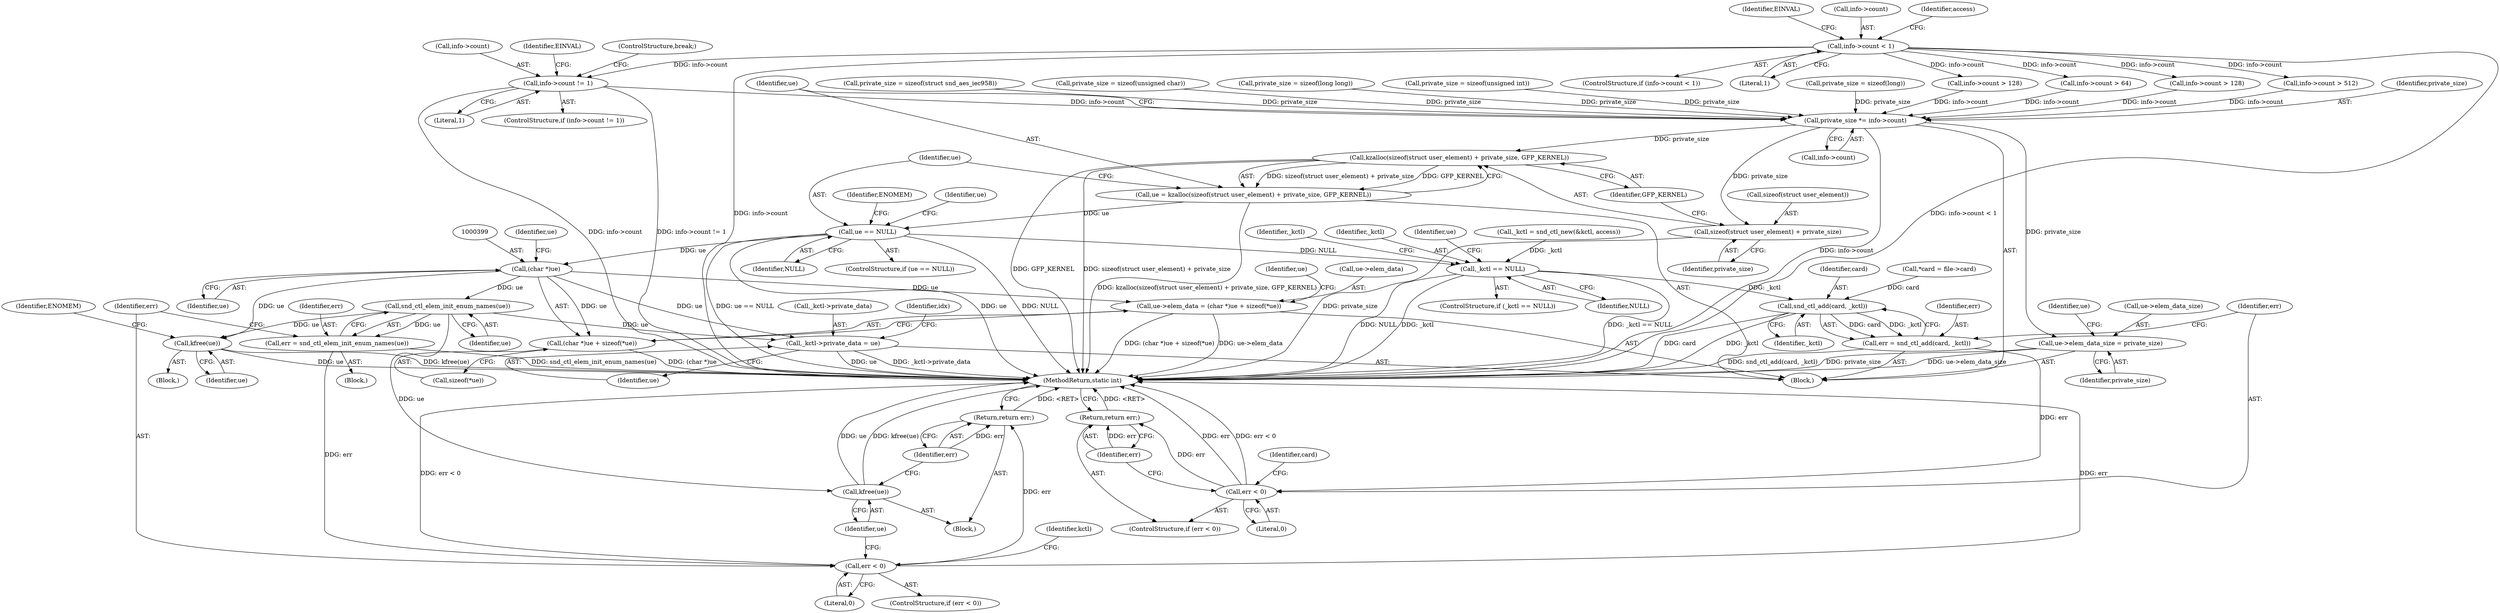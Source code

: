 digraph "0_linux_82262a46627bebb0febcc26664746c25cef08563@pointer" {
"1000342" [label="(Call,info->count != 1)"];
"1000119" [label="(Call,info->count < 1)"];
"1000355" [label="(Call,private_size *= info->count)"];
"1000362" [label="(Call,kzalloc(sizeof(struct user_element) + private_size, GFP_KERNEL))"];
"1000360" [label="(Call,ue = kzalloc(sizeof(struct user_element) + private_size, GFP_KERNEL))"];
"1000369" [label="(Call,ue == NULL)"];
"1000398" [label="(Call,(char *)ue)"];
"1000393" [label="(Call,ue->elem_data = (char *)ue + sizeof(*ue))"];
"1000397" [label="(Call,(char *)ue + sizeof(*ue))"];
"1000420" [label="(Call,snd_ctl_elem_init_enum_names(ue))"];
"1000418" [label="(Call,err = snd_ctl_elem_init_enum_names(ue))"];
"1000423" [label="(Call,err < 0)"];
"1000429" [label="(Return,return err;)"];
"1000427" [label="(Call,kfree(ue))"];
"1000451" [label="(Call,kfree(ue))"];
"1000456" [label="(Call,_kctl->private_data = ue)"];
"1000443" [label="(Call,_kctl == NULL)"];
"1000483" [label="(Call,snd_ctl_add(card, _kctl))"];
"1000481" [label="(Call,err = snd_ctl_add(card, _kctl))"];
"1000487" [label="(Call,err < 0)"];
"1000490" [label="(Return,return err;)"];
"1000363" [label="(Call,sizeof(struct user_element) + private_size)"];
"1000404" [label="(Call,ue->elem_data_size = private_size)"];
"1000489" [label="(Literal,0)"];
"1000272" [label="(Call,info->count > 128)"];
"1000484" [label="(Identifier,card)"];
"1000481" [label="(Call,err = snd_ctl_add(card, _kctl))"];
"1000343" [label="(Call,info->count)"];
"1000377" [label="(Identifier,ue)"];
"1000397" [label="(Call,(char *)ue + sizeof(*ue))"];
"1000126" [label="(Identifier,EINVAL)"];
"1000356" [label="(Identifier,private_size)"];
"1000424" [label="(Identifier,err)"];
"1000408" [label="(Identifier,private_size)"];
"1000374" [label="(Identifier,ENOMEM)"];
"1000118" [label="(ControlStructure,if (info->count < 1))"];
"1000428" [label="(Identifier,ue)"];
"1000495" [label="(Identifier,card)"];
"1000491" [label="(Identifier,err)"];
"1000442" [label="(ControlStructure,if (_kctl == NULL))"];
"1000398" [label="(Call,(char *)ue)"];
"1000429" [label="(Return,return err;)"];
"1000364" [label="(Call,sizeof(struct user_element))"];
"1000104" [label="(Block,)"];
"1000460" [label="(Identifier,ue)"];
"1000362" [label="(Call,kzalloc(sizeof(struct user_element) + private_size, GFP_KERNEL))"];
"1000370" [label="(Identifier,ue)"];
"1000456" [label="(Call,_kctl->private_data = ue)"];
"1000123" [label="(Literal,1)"];
"1000400" [label="(Identifier,ue)"];
"1000482" [label="(Identifier,err)"];
"1000337" [label="(Call,private_size = sizeof(struct snd_aes_iec958))"];
"1000346" [label="(Literal,1)"];
"1000322" [label="(Call,private_size = sizeof(unsigned char))"];
"1000443" [label="(Call,_kctl == NULL)"];
"1000287" [label="(Call,info->count > 64)"];
"1000446" [label="(Block,)"];
"1000401" [label="(Call,sizeof(*ue))"];
"1000394" [label="(Call,ue->elem_data)"];
"1000406" [label="(Identifier,ue)"];
"1000451" [label="(Call,kfree(ue))"];
"1000403" [label="(Identifier,ue)"];
"1000349" [label="(Identifier,EINVAL)"];
"1000282" [label="(Call,private_size = sizeof(long long))"];
"1000405" [label="(Call,ue->elem_data_size)"];
"1000361" [label="(Identifier,ue)"];
"1000106" [label="(Call,*card = file->card)"];
"1000433" [label="(Identifier,kctl)"];
"1000452" [label="(Identifier,ue)"];
"1000120" [label="(Call,info->count)"];
"1000425" [label="(Literal,0)"];
"1000488" [label="(Identifier,err)"];
"1000297" [label="(Call,private_size = sizeof(unsigned int))"];
"1000366" [label="(Identifier,private_size)"];
"1000327" [label="(Call,info->count > 512)"];
"1000463" [label="(Identifier,idx)"];
"1000426" [label="(Block,)"];
"1000369" [label="(Call,ue == NULL)"];
"1000490" [label="(Return,return err;)"];
"1000444" [label="(Identifier,_kctl)"];
"1000449" [label="(Identifier,ue)"];
"1000342" [label="(Call,info->count != 1)"];
"1000436" [label="(Call,_kctl = snd_ctl_new(&kctl, access))"];
"1000404" [label="(Call,ue->elem_data_size = private_size)"];
"1000419" [label="(Identifier,err)"];
"1000341" [label="(ControlStructure,if (info->count != 1))"];
"1000119" [label="(Call,info->count < 1)"];
"1000422" [label="(ControlStructure,if (err < 0))"];
"1000487" [label="(Call,err < 0)"];
"1000357" [label="(Call,info->count)"];
"1000393" [label="(Call,ue->elem_data = (char *)ue + sizeof(*ue))"];
"1000457" [label="(Call,_kctl->private_data)"];
"1000355" [label="(Call,private_size *= info->count)"];
"1000483" [label="(Call,snd_ctl_add(card, _kctl))"];
"1000363" [label="(Call,sizeof(struct user_element) + private_size)"];
"1000420" [label="(Call,snd_ctl_elem_init_enum_names(ue))"];
"1000360" [label="(Call,ue = kzalloc(sizeof(struct user_element) + private_size, GFP_KERNEL))"];
"1000368" [label="(ControlStructure,if (ue == NULL))"];
"1000418" [label="(Call,err = snd_ctl_elem_init_enum_names(ue))"];
"1000413" [label="(Identifier,ue)"];
"1000508" [label="(MethodReturn,static int)"];
"1000458" [label="(Identifier,_kctl)"];
"1000430" [label="(Identifier,err)"];
"1000367" [label="(Identifier,GFP_KERNEL)"];
"1000455" [label="(Identifier,ENOMEM)"];
"1000371" [label="(Identifier,NULL)"];
"1000267" [label="(Call,private_size = sizeof(long))"];
"1000128" [label="(Identifier,access)"];
"1000417" [label="(Block,)"];
"1000303" [label="(Call,info->count > 128)"];
"1000485" [label="(Identifier,_kctl)"];
"1000486" [label="(ControlStructure,if (err < 0))"];
"1000350" [label="(ControlStructure,break;)"];
"1000427" [label="(Call,kfree(ue))"];
"1000423" [label="(Call,err < 0)"];
"1000421" [label="(Identifier,ue)"];
"1000445" [label="(Identifier,NULL)"];
"1000342" -> "1000341"  [label="AST: "];
"1000342" -> "1000346"  [label="CFG: "];
"1000343" -> "1000342"  [label="AST: "];
"1000346" -> "1000342"  [label="AST: "];
"1000349" -> "1000342"  [label="CFG: "];
"1000350" -> "1000342"  [label="CFG: "];
"1000342" -> "1000508"  [label="DDG: info->count"];
"1000342" -> "1000508"  [label="DDG: info->count != 1"];
"1000119" -> "1000342"  [label="DDG: info->count"];
"1000342" -> "1000355"  [label="DDG: info->count"];
"1000119" -> "1000118"  [label="AST: "];
"1000119" -> "1000123"  [label="CFG: "];
"1000120" -> "1000119"  [label="AST: "];
"1000123" -> "1000119"  [label="AST: "];
"1000126" -> "1000119"  [label="CFG: "];
"1000128" -> "1000119"  [label="CFG: "];
"1000119" -> "1000508"  [label="DDG: info->count"];
"1000119" -> "1000508"  [label="DDG: info->count < 1"];
"1000119" -> "1000272"  [label="DDG: info->count"];
"1000119" -> "1000287"  [label="DDG: info->count"];
"1000119" -> "1000303"  [label="DDG: info->count"];
"1000119" -> "1000327"  [label="DDG: info->count"];
"1000355" -> "1000104"  [label="AST: "];
"1000355" -> "1000357"  [label="CFG: "];
"1000356" -> "1000355"  [label="AST: "];
"1000357" -> "1000355"  [label="AST: "];
"1000361" -> "1000355"  [label="CFG: "];
"1000355" -> "1000508"  [label="DDG: info->count"];
"1000327" -> "1000355"  [label="DDG: info->count"];
"1000272" -> "1000355"  [label="DDG: info->count"];
"1000287" -> "1000355"  [label="DDG: info->count"];
"1000303" -> "1000355"  [label="DDG: info->count"];
"1000297" -> "1000355"  [label="DDG: private_size"];
"1000267" -> "1000355"  [label="DDG: private_size"];
"1000337" -> "1000355"  [label="DDG: private_size"];
"1000322" -> "1000355"  [label="DDG: private_size"];
"1000282" -> "1000355"  [label="DDG: private_size"];
"1000355" -> "1000362"  [label="DDG: private_size"];
"1000355" -> "1000363"  [label="DDG: private_size"];
"1000355" -> "1000404"  [label="DDG: private_size"];
"1000362" -> "1000360"  [label="AST: "];
"1000362" -> "1000367"  [label="CFG: "];
"1000363" -> "1000362"  [label="AST: "];
"1000367" -> "1000362"  [label="AST: "];
"1000360" -> "1000362"  [label="CFG: "];
"1000362" -> "1000508"  [label="DDG: GFP_KERNEL"];
"1000362" -> "1000508"  [label="DDG: sizeof(struct user_element) + private_size"];
"1000362" -> "1000360"  [label="DDG: sizeof(struct user_element) + private_size"];
"1000362" -> "1000360"  [label="DDG: GFP_KERNEL"];
"1000360" -> "1000104"  [label="AST: "];
"1000361" -> "1000360"  [label="AST: "];
"1000370" -> "1000360"  [label="CFG: "];
"1000360" -> "1000508"  [label="DDG: kzalloc(sizeof(struct user_element) + private_size, GFP_KERNEL)"];
"1000360" -> "1000369"  [label="DDG: ue"];
"1000369" -> "1000368"  [label="AST: "];
"1000369" -> "1000371"  [label="CFG: "];
"1000370" -> "1000369"  [label="AST: "];
"1000371" -> "1000369"  [label="AST: "];
"1000374" -> "1000369"  [label="CFG: "];
"1000377" -> "1000369"  [label="CFG: "];
"1000369" -> "1000508"  [label="DDG: ue == NULL"];
"1000369" -> "1000508"  [label="DDG: ue"];
"1000369" -> "1000508"  [label="DDG: NULL"];
"1000369" -> "1000398"  [label="DDG: ue"];
"1000369" -> "1000443"  [label="DDG: NULL"];
"1000398" -> "1000397"  [label="AST: "];
"1000398" -> "1000400"  [label="CFG: "];
"1000399" -> "1000398"  [label="AST: "];
"1000400" -> "1000398"  [label="AST: "];
"1000403" -> "1000398"  [label="CFG: "];
"1000398" -> "1000393"  [label="DDG: ue"];
"1000398" -> "1000397"  [label="DDG: ue"];
"1000398" -> "1000420"  [label="DDG: ue"];
"1000398" -> "1000451"  [label="DDG: ue"];
"1000398" -> "1000456"  [label="DDG: ue"];
"1000393" -> "1000104"  [label="AST: "];
"1000393" -> "1000397"  [label="CFG: "];
"1000394" -> "1000393"  [label="AST: "];
"1000397" -> "1000393"  [label="AST: "];
"1000406" -> "1000393"  [label="CFG: "];
"1000393" -> "1000508"  [label="DDG: (char *)ue + sizeof(*ue)"];
"1000393" -> "1000508"  [label="DDG: ue->elem_data"];
"1000397" -> "1000401"  [label="CFG: "];
"1000401" -> "1000397"  [label="AST: "];
"1000397" -> "1000508"  [label="DDG: (char *)ue"];
"1000420" -> "1000418"  [label="AST: "];
"1000420" -> "1000421"  [label="CFG: "];
"1000421" -> "1000420"  [label="AST: "];
"1000418" -> "1000420"  [label="CFG: "];
"1000420" -> "1000418"  [label="DDG: ue"];
"1000420" -> "1000427"  [label="DDG: ue"];
"1000420" -> "1000451"  [label="DDG: ue"];
"1000420" -> "1000456"  [label="DDG: ue"];
"1000418" -> "1000417"  [label="AST: "];
"1000419" -> "1000418"  [label="AST: "];
"1000424" -> "1000418"  [label="CFG: "];
"1000418" -> "1000508"  [label="DDG: snd_ctl_elem_init_enum_names(ue)"];
"1000418" -> "1000423"  [label="DDG: err"];
"1000423" -> "1000422"  [label="AST: "];
"1000423" -> "1000425"  [label="CFG: "];
"1000424" -> "1000423"  [label="AST: "];
"1000425" -> "1000423"  [label="AST: "];
"1000428" -> "1000423"  [label="CFG: "];
"1000433" -> "1000423"  [label="CFG: "];
"1000423" -> "1000508"  [label="DDG: err < 0"];
"1000423" -> "1000508"  [label="DDG: err"];
"1000423" -> "1000429"  [label="DDG: err"];
"1000429" -> "1000426"  [label="AST: "];
"1000429" -> "1000430"  [label="CFG: "];
"1000430" -> "1000429"  [label="AST: "];
"1000508" -> "1000429"  [label="CFG: "];
"1000429" -> "1000508"  [label="DDG: <RET>"];
"1000430" -> "1000429"  [label="DDG: err"];
"1000427" -> "1000426"  [label="AST: "];
"1000427" -> "1000428"  [label="CFG: "];
"1000428" -> "1000427"  [label="AST: "];
"1000430" -> "1000427"  [label="CFG: "];
"1000427" -> "1000508"  [label="DDG: kfree(ue)"];
"1000427" -> "1000508"  [label="DDG: ue"];
"1000451" -> "1000446"  [label="AST: "];
"1000451" -> "1000452"  [label="CFG: "];
"1000452" -> "1000451"  [label="AST: "];
"1000455" -> "1000451"  [label="CFG: "];
"1000451" -> "1000508"  [label="DDG: ue"];
"1000451" -> "1000508"  [label="DDG: kfree(ue)"];
"1000456" -> "1000104"  [label="AST: "];
"1000456" -> "1000460"  [label="CFG: "];
"1000457" -> "1000456"  [label="AST: "];
"1000460" -> "1000456"  [label="AST: "];
"1000463" -> "1000456"  [label="CFG: "];
"1000456" -> "1000508"  [label="DDG: ue"];
"1000456" -> "1000508"  [label="DDG: _kctl->private_data"];
"1000443" -> "1000442"  [label="AST: "];
"1000443" -> "1000445"  [label="CFG: "];
"1000444" -> "1000443"  [label="AST: "];
"1000445" -> "1000443"  [label="AST: "];
"1000449" -> "1000443"  [label="CFG: "];
"1000458" -> "1000443"  [label="CFG: "];
"1000443" -> "1000508"  [label="DDG: _kctl == NULL"];
"1000443" -> "1000508"  [label="DDG: NULL"];
"1000443" -> "1000508"  [label="DDG: _kctl"];
"1000436" -> "1000443"  [label="DDG: _kctl"];
"1000443" -> "1000483"  [label="DDG: _kctl"];
"1000483" -> "1000481"  [label="AST: "];
"1000483" -> "1000485"  [label="CFG: "];
"1000484" -> "1000483"  [label="AST: "];
"1000485" -> "1000483"  [label="AST: "];
"1000481" -> "1000483"  [label="CFG: "];
"1000483" -> "1000508"  [label="DDG: _kctl"];
"1000483" -> "1000508"  [label="DDG: card"];
"1000483" -> "1000481"  [label="DDG: card"];
"1000483" -> "1000481"  [label="DDG: _kctl"];
"1000106" -> "1000483"  [label="DDG: card"];
"1000481" -> "1000104"  [label="AST: "];
"1000482" -> "1000481"  [label="AST: "];
"1000488" -> "1000481"  [label="CFG: "];
"1000481" -> "1000508"  [label="DDG: snd_ctl_add(card, _kctl)"];
"1000481" -> "1000487"  [label="DDG: err"];
"1000487" -> "1000486"  [label="AST: "];
"1000487" -> "1000489"  [label="CFG: "];
"1000488" -> "1000487"  [label="AST: "];
"1000489" -> "1000487"  [label="AST: "];
"1000491" -> "1000487"  [label="CFG: "];
"1000495" -> "1000487"  [label="CFG: "];
"1000487" -> "1000508"  [label="DDG: err"];
"1000487" -> "1000508"  [label="DDG: err < 0"];
"1000487" -> "1000490"  [label="DDG: err"];
"1000490" -> "1000486"  [label="AST: "];
"1000490" -> "1000491"  [label="CFG: "];
"1000491" -> "1000490"  [label="AST: "];
"1000508" -> "1000490"  [label="CFG: "];
"1000490" -> "1000508"  [label="DDG: <RET>"];
"1000491" -> "1000490"  [label="DDG: err"];
"1000363" -> "1000366"  [label="CFG: "];
"1000364" -> "1000363"  [label="AST: "];
"1000366" -> "1000363"  [label="AST: "];
"1000367" -> "1000363"  [label="CFG: "];
"1000363" -> "1000508"  [label="DDG: private_size"];
"1000404" -> "1000104"  [label="AST: "];
"1000404" -> "1000408"  [label="CFG: "];
"1000405" -> "1000404"  [label="AST: "];
"1000408" -> "1000404"  [label="AST: "];
"1000413" -> "1000404"  [label="CFG: "];
"1000404" -> "1000508"  [label="DDG: ue->elem_data_size"];
"1000404" -> "1000508"  [label="DDG: private_size"];
}
